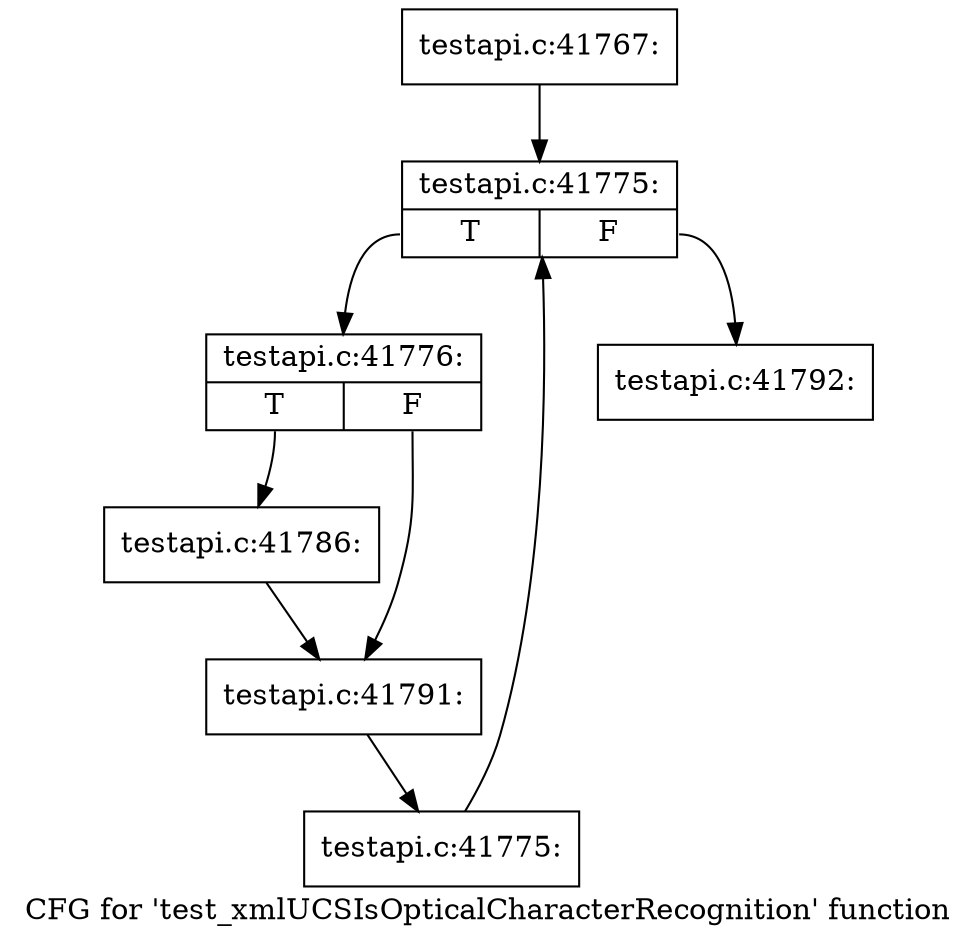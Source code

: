 digraph "CFG for 'test_xmlUCSIsOpticalCharacterRecognition' function" {
	label="CFG for 'test_xmlUCSIsOpticalCharacterRecognition' function";

	Node0x575ac90 [shape=record,label="{testapi.c:41767:}"];
	Node0x575ac90 -> Node0x5762690;
	Node0x5762690 [shape=record,label="{testapi.c:41775:|{<s0>T|<s1>F}}"];
	Node0x5762690:s0 -> Node0x5762970;
	Node0x5762690:s1 -> Node0x57624f0;
	Node0x5762970 [shape=record,label="{testapi.c:41776:|{<s0>T|<s1>F}}"];
	Node0x5762970:s0 -> Node0x57637d0;
	Node0x5762970:s1 -> Node0x5763b00;
	Node0x57637d0 [shape=record,label="{testapi.c:41786:}"];
	Node0x57637d0 -> Node0x5763b00;
	Node0x5763b00 [shape=record,label="{testapi.c:41791:}"];
	Node0x5763b00 -> Node0x57628e0;
	Node0x57628e0 [shape=record,label="{testapi.c:41775:}"];
	Node0x57628e0 -> Node0x5762690;
	Node0x57624f0 [shape=record,label="{testapi.c:41792:}"];
}
